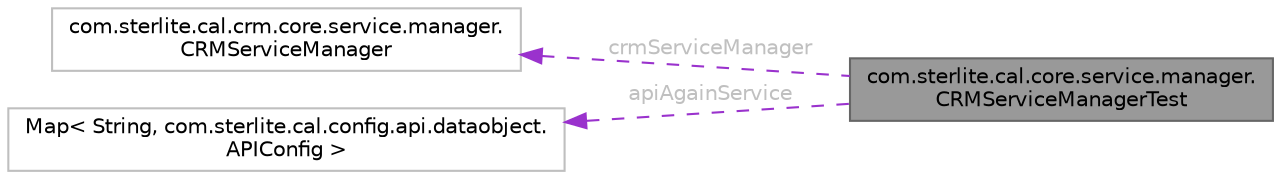 digraph "com.sterlite.cal.core.service.manager.CRMServiceManagerTest"
{
 // LATEX_PDF_SIZE
  bgcolor="transparent";
  edge [fontname=Helvetica,fontsize=10,labelfontname=Helvetica,labelfontsize=10];
  node [fontname=Helvetica,fontsize=10,shape=box,height=0.2,width=0.4];
  rankdir="LR";
  Node1 [id="Node000001",label="com.sterlite.cal.core.service.manager.\lCRMServiceManagerTest",height=0.2,width=0.4,color="gray40", fillcolor="grey60", style="filled", fontcolor="black",tooltip=" "];
  Node2 -> Node1 [id="edge1_Node000001_Node000002",dir="back",color="darkorchid3",style="dashed",tooltip=" ",label=" crmServiceManager",fontcolor="grey" ];
  Node2 [id="Node000002",label="com.sterlite.cal.crm.core.service.manager.\lCRMServiceManager",height=0.2,width=0.4,color="grey75", fillcolor="white", style="filled",URL="$classcom_1_1sterlite_1_1cal_1_1crm_1_1core_1_1service_1_1manager_1_1_c_r_m_service_manager.html",tooltip=" "];
  Node3 -> Node1 [id="edge2_Node000001_Node000003",dir="back",color="darkorchid3",style="dashed",tooltip=" ",label=" apiAgainService",fontcolor="grey" ];
  Node3 [id="Node000003",label="Map\< String, com.sterlite.cal.config.api.dataobject.\lAPIConfig \>",height=0.2,width=0.4,color="grey75", fillcolor="white", style="filled",tooltip=" "];
}
